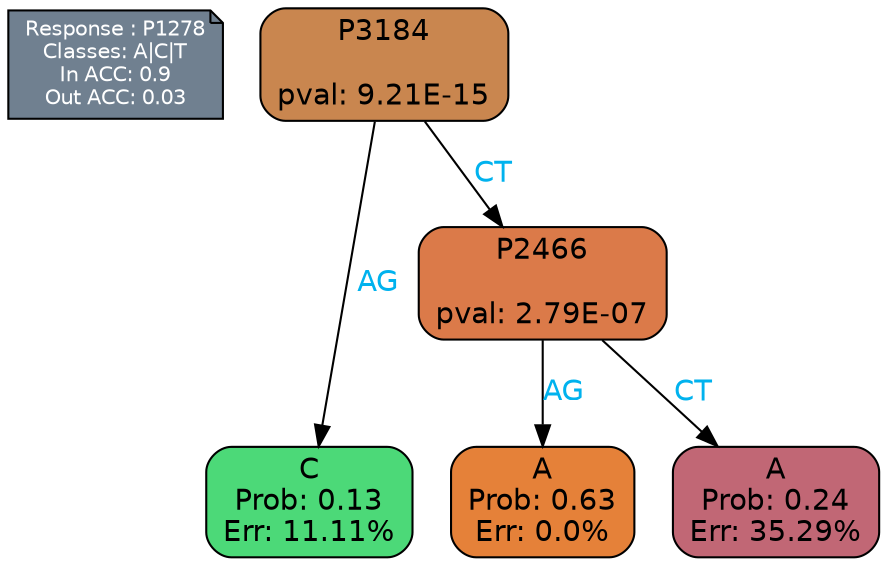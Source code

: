digraph Tree {
node [shape=box, style="filled, rounded", color="black", fontname=helvetica] ;
graph [ranksep=equally, splines=polylines, bgcolor=transparent, dpi=600] ;
edge [fontname=helvetica] ;
LEGEND [label="Response : P1278
Classes: A|C|T
In ACC: 0.9
Out ACC: 0.03
",shape=note,align=left,style=filled,fillcolor="slategray",fontcolor="white",fontsize=10];1 [label="P3184

pval: 9.21E-15", fillcolor="#c9864f"] ;
2 [label="C
Prob: 0.13
Err: 11.11%", fillcolor="#4cd978"] ;
3 [label="P2466

pval: 2.79E-07", fillcolor="#db7a49"] ;
4 [label="A
Prob: 0.63
Err: 0.0%", fillcolor="#e58139"] ;
5 [label="A
Prob: 0.24
Err: 35.29%", fillcolor="#c16775"] ;
1 -> 2 [label="AG",fontcolor=deepskyblue2] ;
1 -> 3 [label="CT",fontcolor=deepskyblue2] ;
3 -> 4 [label="AG",fontcolor=deepskyblue2] ;
3 -> 5 [label="CT",fontcolor=deepskyblue2] ;
{rank = same; 2;4;5;}{rank = same; LEGEND;1;}}